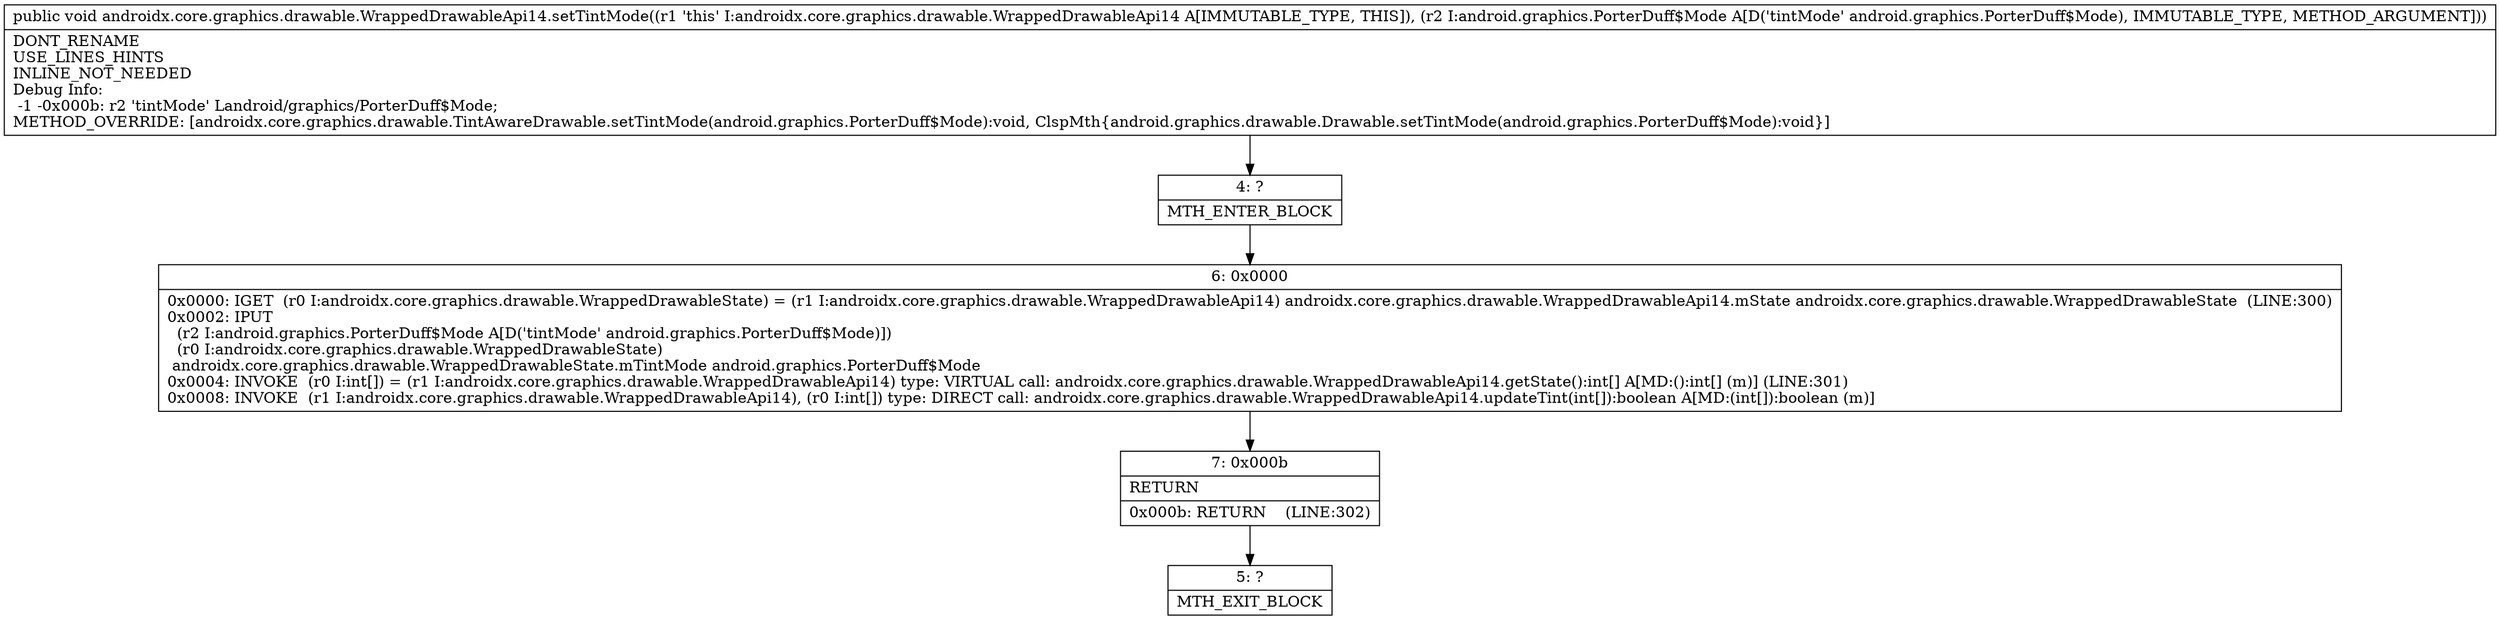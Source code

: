 digraph "CFG forandroidx.core.graphics.drawable.WrappedDrawableApi14.setTintMode(Landroid\/graphics\/PorterDuff$Mode;)V" {
Node_4 [shape=record,label="{4\:\ ?|MTH_ENTER_BLOCK\l}"];
Node_6 [shape=record,label="{6\:\ 0x0000|0x0000: IGET  (r0 I:androidx.core.graphics.drawable.WrappedDrawableState) = (r1 I:androidx.core.graphics.drawable.WrappedDrawableApi14) androidx.core.graphics.drawable.WrappedDrawableApi14.mState androidx.core.graphics.drawable.WrappedDrawableState  (LINE:300)\l0x0002: IPUT  \l  (r2 I:android.graphics.PorterDuff$Mode A[D('tintMode' android.graphics.PorterDuff$Mode)])\l  (r0 I:androidx.core.graphics.drawable.WrappedDrawableState)\l androidx.core.graphics.drawable.WrappedDrawableState.mTintMode android.graphics.PorterDuff$Mode \l0x0004: INVOKE  (r0 I:int[]) = (r1 I:androidx.core.graphics.drawable.WrappedDrawableApi14) type: VIRTUAL call: androidx.core.graphics.drawable.WrappedDrawableApi14.getState():int[] A[MD:():int[] (m)] (LINE:301)\l0x0008: INVOKE  (r1 I:androidx.core.graphics.drawable.WrappedDrawableApi14), (r0 I:int[]) type: DIRECT call: androidx.core.graphics.drawable.WrappedDrawableApi14.updateTint(int[]):boolean A[MD:(int[]):boolean (m)]\l}"];
Node_7 [shape=record,label="{7\:\ 0x000b|RETURN\l|0x000b: RETURN    (LINE:302)\l}"];
Node_5 [shape=record,label="{5\:\ ?|MTH_EXIT_BLOCK\l}"];
MethodNode[shape=record,label="{public void androidx.core.graphics.drawable.WrappedDrawableApi14.setTintMode((r1 'this' I:androidx.core.graphics.drawable.WrappedDrawableApi14 A[IMMUTABLE_TYPE, THIS]), (r2 I:android.graphics.PorterDuff$Mode A[D('tintMode' android.graphics.PorterDuff$Mode), IMMUTABLE_TYPE, METHOD_ARGUMENT]))  | DONT_RENAME\lUSE_LINES_HINTS\lINLINE_NOT_NEEDED\lDebug Info:\l  \-1 \-0x000b: r2 'tintMode' Landroid\/graphics\/PorterDuff$Mode;\lMETHOD_OVERRIDE: [androidx.core.graphics.drawable.TintAwareDrawable.setTintMode(android.graphics.PorterDuff$Mode):void, ClspMth\{android.graphics.drawable.Drawable.setTintMode(android.graphics.PorterDuff$Mode):void\}]\l}"];
MethodNode -> Node_4;Node_4 -> Node_6;
Node_6 -> Node_7;
Node_7 -> Node_5;
}

